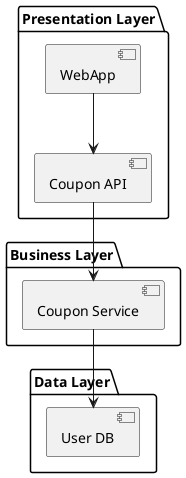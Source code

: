 @startuml
package "Presentation Layer" {
  [WebApp] --> [Coupon API]
}
package "Business Layer" {
  [Coupon API] --> [Coupon Service]
}
package "Data Layer" {
  [Coupon Service] --> [User DB]
}
@enduml